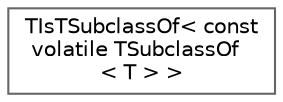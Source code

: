 digraph "Graphical Class Hierarchy"
{
 // INTERACTIVE_SVG=YES
 // LATEX_PDF_SIZE
  bgcolor="transparent";
  edge [fontname=Helvetica,fontsize=10,labelfontname=Helvetica,labelfontsize=10];
  node [fontname=Helvetica,fontsize=10,shape=box,height=0.2,width=0.4];
  rankdir="LR";
  Node0 [id="Node000000",label="TIsTSubclassOf\< const\l volatile TSubclassOf\l\< T \> \>",height=0.2,width=0.4,color="grey40", fillcolor="white", style="filled",URL="$d3/d37/structTIsTSubclassOf_3_01const_01volatile_01TSubclassOf_3_01T_01_4_01_4.html",tooltip=" "];
}
